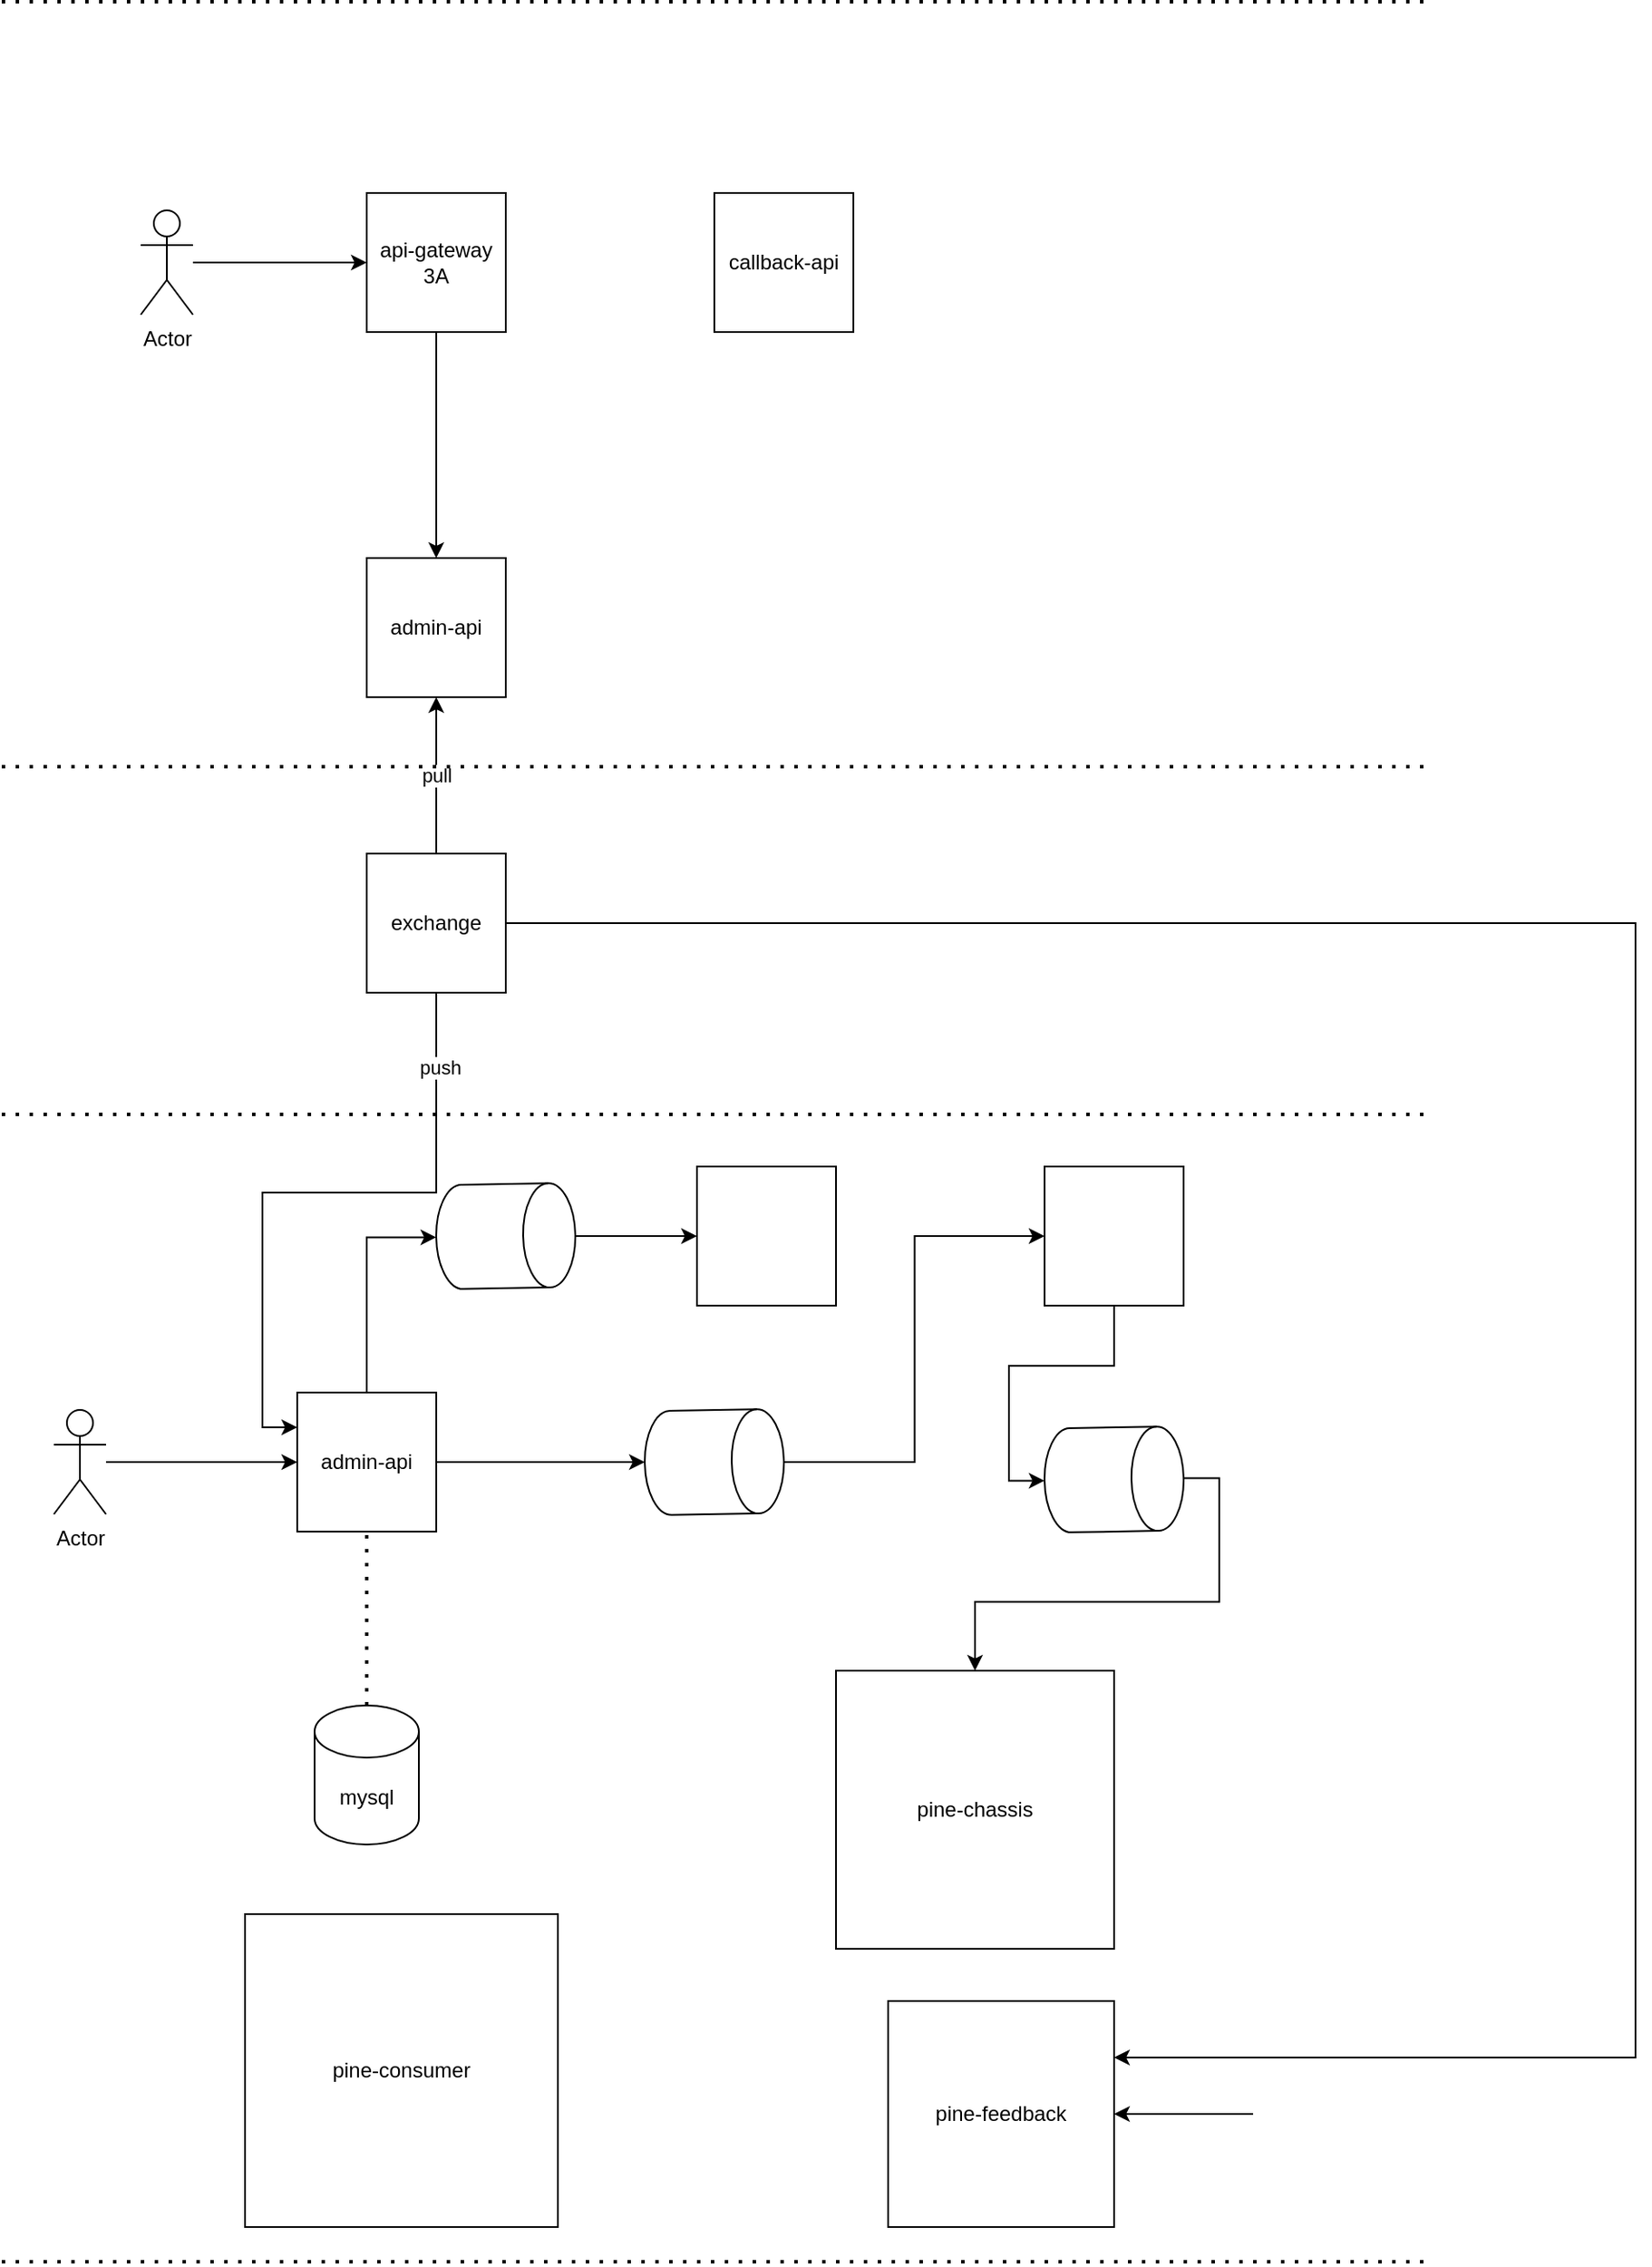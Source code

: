 <mxfile version="14.1.9" type="github">
  <diagram id="Ht1M8jgEwFfnCIfOTk4-" name="Page-1">
    <mxGraphModel dx="1420" dy="2456" grid="1" gridSize="10" guides="1" tooltips="1" connect="1" arrows="1" fold="1" page="1" pageScale="1" pageWidth="1169" pageHeight="827" math="0" shadow="0">
      <root>
        <mxCell id="0" />
        <mxCell id="1" parent="0" />
        <mxCell id="1EvlkH0hOi8vOrloT5KJ-11" value="" style="edgeStyle=orthogonalEdgeStyle;rounded=0;orthogonalLoop=1;jettySize=auto;html=1;" edge="1" parent="1" source="1EvlkH0hOi8vOrloT5KJ-1" target="1EvlkH0hOi8vOrloT5KJ-10">
          <mxGeometry relative="1" as="geometry" />
        </mxCell>
        <mxCell id="1EvlkH0hOi8vOrloT5KJ-1" value="Actor" style="shape=umlActor;verticalLabelPosition=bottom;verticalAlign=top;html=1;outlineConnect=0;" vertex="1" parent="1">
          <mxGeometry x="120" y="-1360" width="30" height="60" as="geometry" />
        </mxCell>
        <mxCell id="1EvlkH0hOi8vOrloT5KJ-26" style="edgeStyle=orthogonalEdgeStyle;rounded=0;orthogonalLoop=1;jettySize=auto;html=1;entryX=0.5;entryY=1;entryDx=0;entryDy=0;entryPerimeter=0;" edge="1" parent="1" source="1EvlkH0hOi8vOrloT5KJ-2" target="1EvlkH0hOi8vOrloT5KJ-24">
          <mxGeometry relative="1" as="geometry" />
        </mxCell>
        <mxCell id="1EvlkH0hOi8vOrloT5KJ-28" style="edgeStyle=orthogonalEdgeStyle;rounded=0;orthogonalLoop=1;jettySize=auto;html=1;" edge="1" parent="1" source="1EvlkH0hOi8vOrloT5KJ-2" target="1EvlkH0hOi8vOrloT5KJ-25">
          <mxGeometry relative="1" as="geometry" />
        </mxCell>
        <mxCell id="1EvlkH0hOi8vOrloT5KJ-2" value="admin-api" style="whiteSpace=wrap;html=1;aspect=fixed;" vertex="1" parent="1">
          <mxGeometry x="210" y="-680" width="80" height="80" as="geometry" />
        </mxCell>
        <mxCell id="1EvlkH0hOi8vOrloT5KJ-4" value="pine-consumer" style="whiteSpace=wrap;html=1;aspect=fixed;" vertex="1" parent="1">
          <mxGeometry x="180" y="-380" width="180" height="180" as="geometry" />
        </mxCell>
        <mxCell id="1EvlkH0hOi8vOrloT5KJ-32" style="edgeStyle=orthogonalEdgeStyle;rounded=0;orthogonalLoop=1;jettySize=auto;html=1;entryX=0.5;entryY=1;entryDx=0;entryDy=0;entryPerimeter=0;" edge="1" parent="1" source="1EvlkH0hOi8vOrloT5KJ-5" target="1EvlkH0hOi8vOrloT5KJ-31">
          <mxGeometry relative="1" as="geometry" />
        </mxCell>
        <mxCell id="1EvlkH0hOi8vOrloT5KJ-5" value="" style="whiteSpace=wrap;html=1;aspect=fixed;" vertex="1" parent="1">
          <mxGeometry x="640" y="-810" width="80" height="80" as="geometry" />
        </mxCell>
        <mxCell id="1EvlkH0hOi8vOrloT5KJ-6" value="" style="whiteSpace=wrap;html=1;aspect=fixed;" vertex="1" parent="1">
          <mxGeometry x="440" y="-810" width="80" height="80" as="geometry" />
        </mxCell>
        <mxCell id="1EvlkH0hOi8vOrloT5KJ-18" style="edgeStyle=orthogonalEdgeStyle;rounded=0;orthogonalLoop=1;jettySize=auto;html=1;entryX=0;entryY=0.5;entryDx=0;entryDy=0;" edge="1" parent="1" source="1EvlkH0hOi8vOrloT5KJ-7" target="1EvlkH0hOi8vOrloT5KJ-2">
          <mxGeometry relative="1" as="geometry" />
        </mxCell>
        <mxCell id="1EvlkH0hOi8vOrloT5KJ-7" value="Actor" style="shape=umlActor;verticalLabelPosition=bottom;verticalAlign=top;html=1;outlineConnect=0;" vertex="1" parent="1">
          <mxGeometry x="70" y="-670" width="30" height="60" as="geometry" />
        </mxCell>
        <mxCell id="1EvlkH0hOi8vOrloT5KJ-8" value="admin-api" style="whiteSpace=wrap;html=1;aspect=fixed;" vertex="1" parent="1">
          <mxGeometry x="250" y="-1160" width="80" height="80" as="geometry" />
        </mxCell>
        <mxCell id="1EvlkH0hOi8vOrloT5KJ-9" value="callback-api" style="whiteSpace=wrap;html=1;aspect=fixed;" vertex="1" parent="1">
          <mxGeometry x="450" y="-1370" width="80" height="80" as="geometry" />
        </mxCell>
        <mxCell id="1EvlkH0hOi8vOrloT5KJ-12" value="" style="edgeStyle=orthogonalEdgeStyle;rounded=0;orthogonalLoop=1;jettySize=auto;html=1;" edge="1" parent="1" source="1EvlkH0hOi8vOrloT5KJ-10" target="1EvlkH0hOi8vOrloT5KJ-8">
          <mxGeometry relative="1" as="geometry" />
        </mxCell>
        <mxCell id="1EvlkH0hOi8vOrloT5KJ-10" value="api-gateway 3A" style="whiteSpace=wrap;html=1;aspect=fixed;" vertex="1" parent="1">
          <mxGeometry x="250" y="-1370" width="80" height="80" as="geometry" />
        </mxCell>
        <mxCell id="1EvlkH0hOi8vOrloT5KJ-35" style="edgeStyle=orthogonalEdgeStyle;rounded=0;orthogonalLoop=1;jettySize=auto;html=1;entryX=1;entryY=0.25;entryDx=0;entryDy=0;" edge="1" parent="1" source="1EvlkH0hOi8vOrloT5KJ-13" target="1EvlkH0hOi8vOrloT5KJ-20">
          <mxGeometry relative="1" as="geometry">
            <Array as="points">
              <mxPoint x="980" y="-950" />
              <mxPoint x="980" y="-297" />
            </Array>
          </mxGeometry>
        </mxCell>
        <mxCell id="1EvlkH0hOi8vOrloT5KJ-37" style="edgeStyle=orthogonalEdgeStyle;rounded=0;orthogonalLoop=1;jettySize=auto;html=1;entryX=0;entryY=0.25;entryDx=0;entryDy=0;" edge="1" parent="1" source="1EvlkH0hOi8vOrloT5KJ-13" target="1EvlkH0hOi8vOrloT5KJ-2">
          <mxGeometry relative="1" as="geometry" />
        </mxCell>
        <mxCell id="1EvlkH0hOi8vOrloT5KJ-38" value="push" style="edgeLabel;html=1;align=center;verticalAlign=middle;resizable=0;points=[];" vertex="1" connectable="0" parent="1EvlkH0hOi8vOrloT5KJ-37">
          <mxGeometry x="-0.768" y="2" relative="1" as="geometry">
            <mxPoint as="offset" />
          </mxGeometry>
        </mxCell>
        <mxCell id="1EvlkH0hOi8vOrloT5KJ-39" value="pull" style="edgeStyle=orthogonalEdgeStyle;rounded=0;orthogonalLoop=1;jettySize=auto;html=1;entryX=0.5;entryY=1;entryDx=0;entryDy=0;" edge="1" parent="1" source="1EvlkH0hOi8vOrloT5KJ-13" target="1EvlkH0hOi8vOrloT5KJ-8">
          <mxGeometry relative="1" as="geometry" />
        </mxCell>
        <mxCell id="1EvlkH0hOi8vOrloT5KJ-13" value="exchange" style="whiteSpace=wrap;html=1;aspect=fixed;" vertex="1" parent="1">
          <mxGeometry x="250" y="-990" width="80" height="80" as="geometry" />
        </mxCell>
        <mxCell id="1EvlkH0hOi8vOrloT5KJ-14" value="" style="endArrow=none;dashed=1;html=1;dashPattern=1 3;strokeWidth=2;" edge="1" parent="1">
          <mxGeometry width="50" height="50" relative="1" as="geometry">
            <mxPoint x="40" y="-1040" as="sourcePoint" />
            <mxPoint x="860" y="-1040" as="targetPoint" />
          </mxGeometry>
        </mxCell>
        <mxCell id="1EvlkH0hOi8vOrloT5KJ-15" value="" style="endArrow=none;dashed=1;html=1;dashPattern=1 3;strokeWidth=2;" edge="1" parent="1">
          <mxGeometry width="50" height="50" relative="1" as="geometry">
            <mxPoint x="40" y="-840" as="sourcePoint" />
            <mxPoint x="860" y="-840" as="targetPoint" />
          </mxGeometry>
        </mxCell>
        <mxCell id="1EvlkH0hOi8vOrloT5KJ-16" value="" style="endArrow=none;dashed=1;html=1;dashPattern=1 3;strokeWidth=2;" edge="1" parent="1">
          <mxGeometry width="50" height="50" relative="1" as="geometry">
            <mxPoint x="40" y="-1480" as="sourcePoint" />
            <mxPoint x="860" y="-1480" as="targetPoint" />
          </mxGeometry>
        </mxCell>
        <mxCell id="1EvlkH0hOi8vOrloT5KJ-17" value="" style="endArrow=none;dashed=1;html=1;dashPattern=1 3;strokeWidth=2;" edge="1" parent="1">
          <mxGeometry width="50" height="50" relative="1" as="geometry">
            <mxPoint x="40" y="-180" as="sourcePoint" />
            <mxPoint x="860" y="-180" as="targetPoint" />
          </mxGeometry>
        </mxCell>
        <mxCell id="1EvlkH0hOi8vOrloT5KJ-19" value="pine-chassis" style="whiteSpace=wrap;html=1;aspect=fixed;" vertex="1" parent="1">
          <mxGeometry x="520" y="-520" width="160" height="160" as="geometry" />
        </mxCell>
        <mxCell id="1EvlkH0hOi8vOrloT5KJ-20" value="pine-feedback" style="whiteSpace=wrap;html=1;aspect=fixed;" vertex="1" parent="1">
          <mxGeometry x="550" y="-330" width="130" height="130" as="geometry" />
        </mxCell>
        <mxCell id="1EvlkH0hOi8vOrloT5KJ-21" value="mysql" style="shape=cylinder3;whiteSpace=wrap;html=1;boundedLbl=1;backgroundOutline=1;size=15;" vertex="1" parent="1">
          <mxGeometry x="220" y="-500" width="60" height="80" as="geometry" />
        </mxCell>
        <mxCell id="1EvlkH0hOi8vOrloT5KJ-23" value="" style="endArrow=none;dashed=1;html=1;dashPattern=1 3;strokeWidth=2;entryX=0.5;entryY=1;entryDx=0;entryDy=0;exitX=0.5;exitY=0;exitDx=0;exitDy=0;exitPerimeter=0;" edge="1" parent="1" source="1EvlkH0hOi8vOrloT5KJ-21" target="1EvlkH0hOi8vOrloT5KJ-2">
          <mxGeometry width="50" height="50" relative="1" as="geometry">
            <mxPoint x="230" y="-550" as="sourcePoint" />
            <mxPoint x="280" y="-600" as="targetPoint" />
          </mxGeometry>
        </mxCell>
        <mxCell id="1EvlkH0hOi8vOrloT5KJ-27" style="edgeStyle=orthogonalEdgeStyle;rounded=0;orthogonalLoop=1;jettySize=auto;html=1;entryX=0;entryY=0.5;entryDx=0;entryDy=0;" edge="1" parent="1" source="1EvlkH0hOi8vOrloT5KJ-24" target="1EvlkH0hOi8vOrloT5KJ-6">
          <mxGeometry relative="1" as="geometry" />
        </mxCell>
        <mxCell id="1EvlkH0hOi8vOrloT5KJ-24" value="" style="shape=cylinder3;whiteSpace=wrap;html=1;boundedLbl=1;backgroundOutline=1;size=15;rotation=89;" vertex="1" parent="1">
          <mxGeometry x="300" y="-810" width="60" height="80" as="geometry" />
        </mxCell>
        <mxCell id="1EvlkH0hOi8vOrloT5KJ-29" style="edgeStyle=orthogonalEdgeStyle;rounded=0;orthogonalLoop=1;jettySize=auto;html=1;entryX=0;entryY=0.5;entryDx=0;entryDy=0;" edge="1" parent="1" source="1EvlkH0hOi8vOrloT5KJ-25" target="1EvlkH0hOi8vOrloT5KJ-5">
          <mxGeometry relative="1" as="geometry" />
        </mxCell>
        <mxCell id="1EvlkH0hOi8vOrloT5KJ-25" value="" style="shape=cylinder3;whiteSpace=wrap;html=1;boundedLbl=1;backgroundOutline=1;size=15;rotation=89;" vertex="1" parent="1">
          <mxGeometry x="420" y="-680" width="60" height="80" as="geometry" />
        </mxCell>
        <mxCell id="1EvlkH0hOi8vOrloT5KJ-33" style="edgeStyle=orthogonalEdgeStyle;rounded=0;orthogonalLoop=1;jettySize=auto;html=1;entryX=0.5;entryY=0;entryDx=0;entryDy=0;exitX=0.5;exitY=0;exitDx=0;exitDy=0;exitPerimeter=0;" edge="1" parent="1" source="1EvlkH0hOi8vOrloT5KJ-31" target="1EvlkH0hOi8vOrloT5KJ-19">
          <mxGeometry relative="1" as="geometry" />
        </mxCell>
        <mxCell id="1EvlkH0hOi8vOrloT5KJ-31" value="" style="shape=cylinder3;whiteSpace=wrap;html=1;boundedLbl=1;backgroundOutline=1;size=15;rotation=89;" vertex="1" parent="1">
          <mxGeometry x="650" y="-670" width="60" height="80" as="geometry" />
        </mxCell>
        <mxCell id="1EvlkH0hOi8vOrloT5KJ-34" value="" style="endArrow=classic;html=1;entryX=1;entryY=0.5;entryDx=0;entryDy=0;" edge="1" parent="1" target="1EvlkH0hOi8vOrloT5KJ-20">
          <mxGeometry width="50" height="50" relative="1" as="geometry">
            <mxPoint x="760" y="-265" as="sourcePoint" />
            <mxPoint x="820" y="-280" as="targetPoint" />
          </mxGeometry>
        </mxCell>
      </root>
    </mxGraphModel>
  </diagram>
</mxfile>
